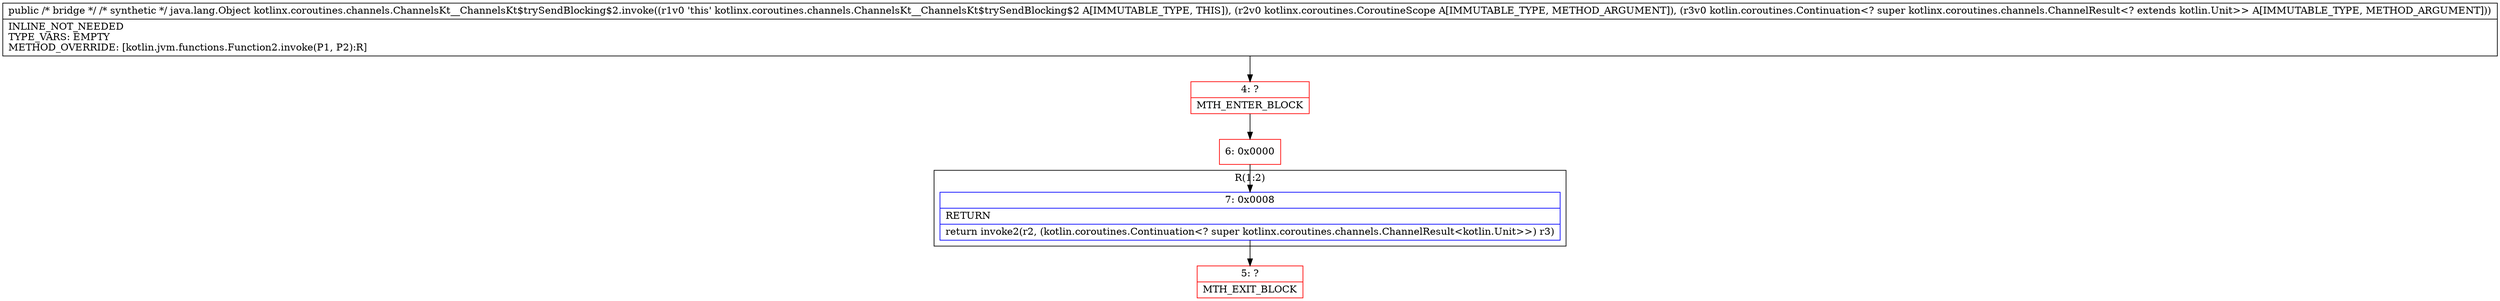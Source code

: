 digraph "CFG forkotlinx.coroutines.channels.ChannelsKt__ChannelsKt$trySendBlocking$2.invoke(Ljava\/lang\/Object;Ljava\/lang\/Object;)Ljava\/lang\/Object;" {
subgraph cluster_Region_1281588417 {
label = "R(1:2)";
node [shape=record,color=blue];
Node_7 [shape=record,label="{7\:\ 0x0008|RETURN\l|return invoke2(r2, (kotlin.coroutines.Continuation\<? super kotlinx.coroutines.channels.ChannelResult\<kotlin.Unit\>\>) r3)\l}"];
}
Node_4 [shape=record,color=red,label="{4\:\ ?|MTH_ENTER_BLOCK\l}"];
Node_6 [shape=record,color=red,label="{6\:\ 0x0000}"];
Node_5 [shape=record,color=red,label="{5\:\ ?|MTH_EXIT_BLOCK\l}"];
MethodNode[shape=record,label="{public \/* bridge *\/ \/* synthetic *\/ java.lang.Object kotlinx.coroutines.channels.ChannelsKt__ChannelsKt$trySendBlocking$2.invoke((r1v0 'this' kotlinx.coroutines.channels.ChannelsKt__ChannelsKt$trySendBlocking$2 A[IMMUTABLE_TYPE, THIS]), (r2v0 kotlinx.coroutines.CoroutineScope A[IMMUTABLE_TYPE, METHOD_ARGUMENT]), (r3v0 kotlin.coroutines.Continuation\<? super kotlinx.coroutines.channels.ChannelResult\<? extends kotlin.Unit\>\> A[IMMUTABLE_TYPE, METHOD_ARGUMENT]))  | INLINE_NOT_NEEDED\lTYPE_VARS: EMPTY\lMETHOD_OVERRIDE: [kotlin.jvm.functions.Function2.invoke(P1, P2):R]\l}"];
MethodNode -> Node_4;Node_7 -> Node_5;
Node_4 -> Node_6;
Node_6 -> Node_7;
}

